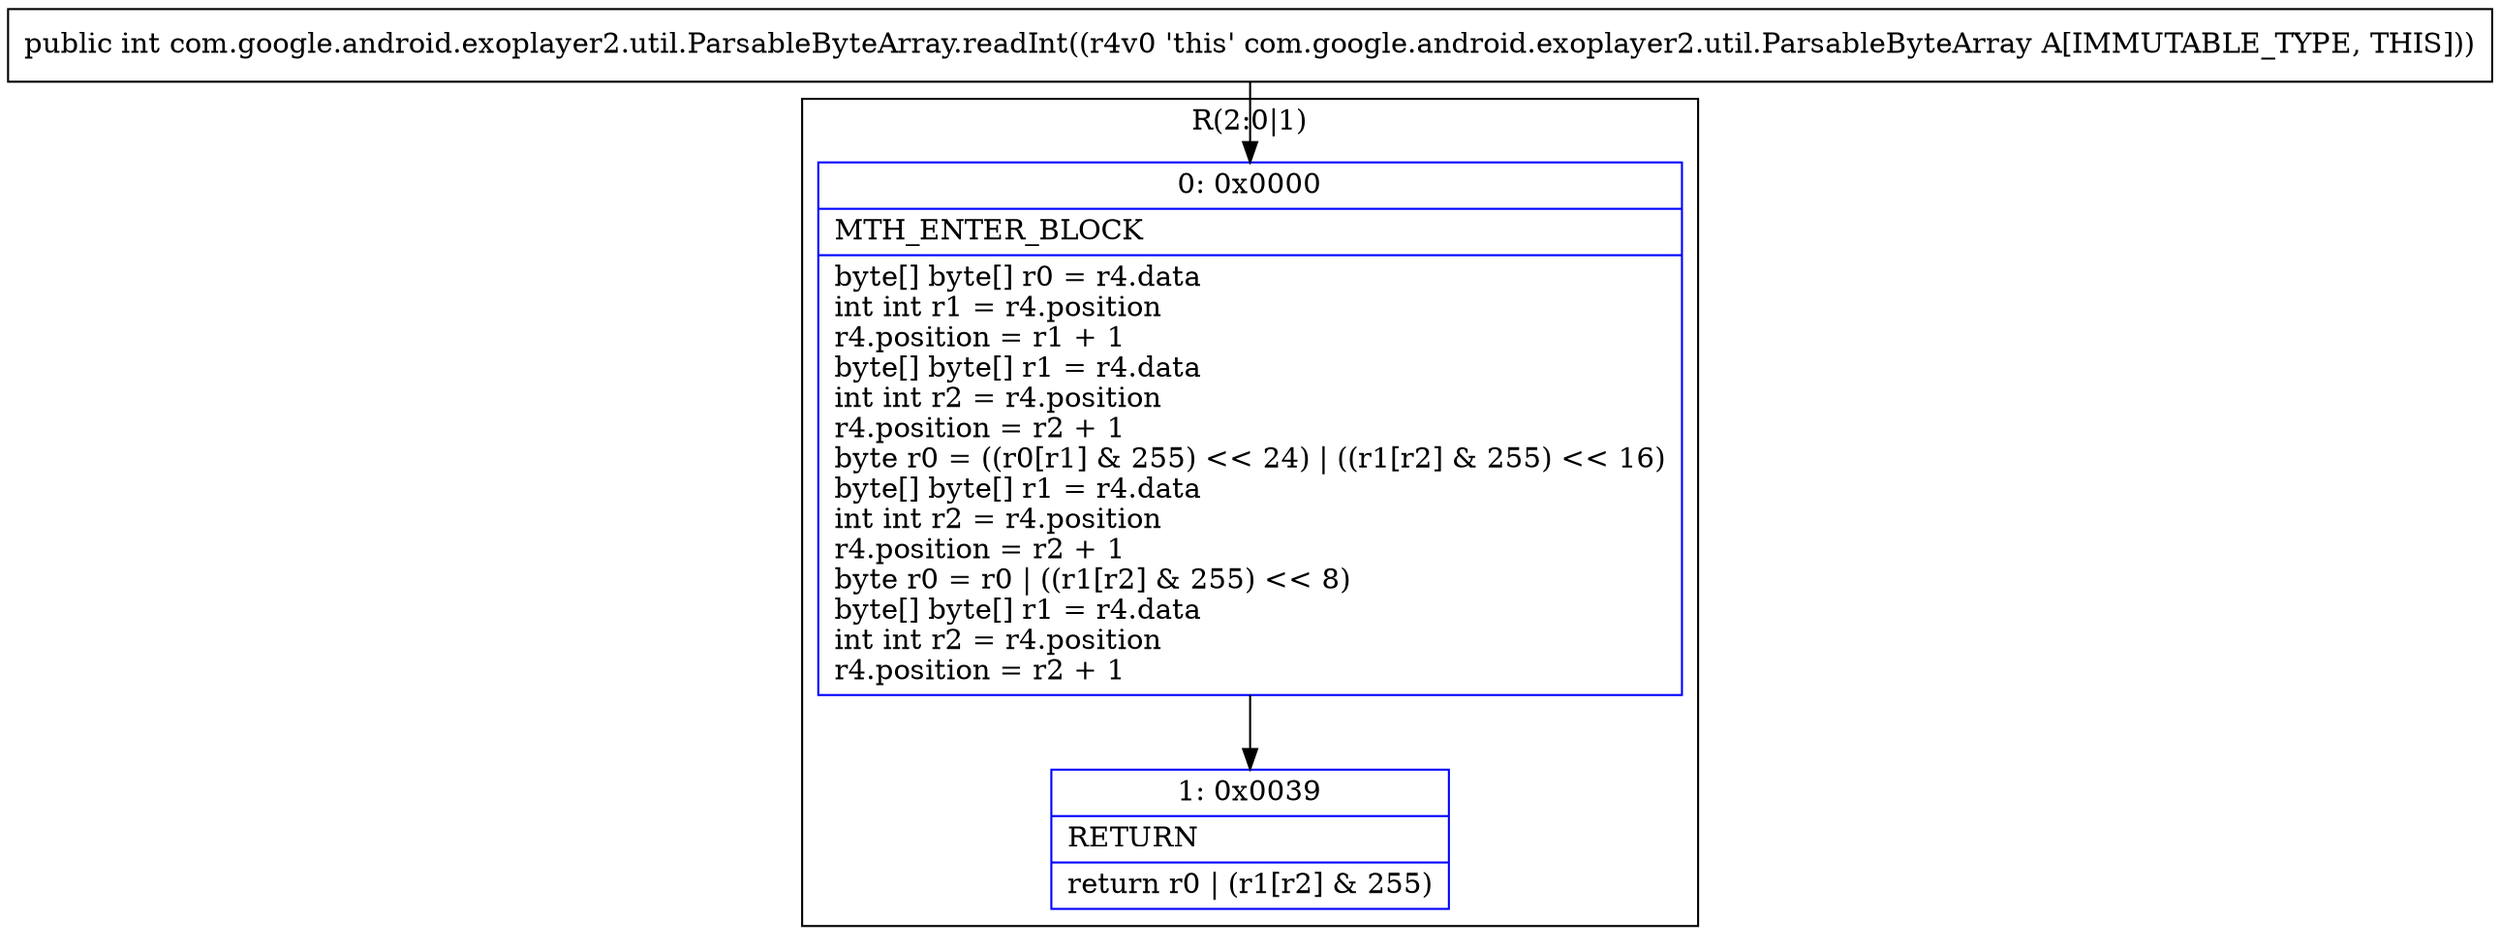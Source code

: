 digraph "CFG forcom.google.android.exoplayer2.util.ParsableByteArray.readInt()I" {
subgraph cluster_Region_1593382064 {
label = "R(2:0|1)";
node [shape=record,color=blue];
Node_0 [shape=record,label="{0\:\ 0x0000|MTH_ENTER_BLOCK\l|byte[] byte[] r0 = r4.data\lint int r1 = r4.position\lr4.position = r1 + 1\lbyte[] byte[] r1 = r4.data\lint int r2 = r4.position\lr4.position = r2 + 1\lbyte r0 = ((r0[r1] & 255) \<\< 24) \| ((r1[r2] & 255) \<\< 16)\lbyte[] byte[] r1 = r4.data\lint int r2 = r4.position\lr4.position = r2 + 1\lbyte r0 = r0 \| ((r1[r2] & 255) \<\< 8)\lbyte[] byte[] r1 = r4.data\lint int r2 = r4.position\lr4.position = r2 + 1\l}"];
Node_1 [shape=record,label="{1\:\ 0x0039|RETURN\l|return r0 \| (r1[r2] & 255)\l}"];
}
MethodNode[shape=record,label="{public int com.google.android.exoplayer2.util.ParsableByteArray.readInt((r4v0 'this' com.google.android.exoplayer2.util.ParsableByteArray A[IMMUTABLE_TYPE, THIS])) }"];
MethodNode -> Node_0;
Node_0 -> Node_1;
}

